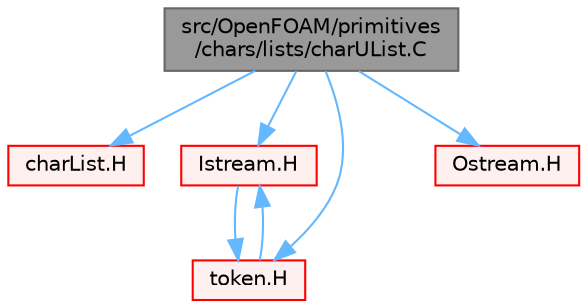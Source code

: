 digraph "src/OpenFOAM/primitives/chars/lists/charUList.C"
{
 // LATEX_PDF_SIZE
  bgcolor="transparent";
  edge [fontname=Helvetica,fontsize=10,labelfontname=Helvetica,labelfontsize=10];
  node [fontname=Helvetica,fontsize=10,shape=box,height=0.2,width=0.4];
  Node1 [id="Node000001",label="src/OpenFOAM/primitives\l/chars/lists/charUList.C",height=0.2,width=0.4,color="gray40", fillcolor="grey60", style="filled", fontcolor="black",tooltip=" "];
  Node1 -> Node2 [id="edge1_Node000001_Node000002",color="steelblue1",style="solid",tooltip=" "];
  Node2 [id="Node000002",label="charList.H",height=0.2,width=0.4,color="red", fillcolor="#FFF0F0", style="filled",URL="$charList_8H.html",tooltip=" "];
  Node1 -> Node101 [id="edge2_Node000001_Node000101",color="steelblue1",style="solid",tooltip=" "];
  Node101 [id="Node000101",label="Istream.H",height=0.2,width=0.4,color="red", fillcolor="#FFF0F0", style="filled",URL="$Istream_8H.html",tooltip=" "];
  Node101 -> Node102 [id="edge3_Node000101_Node000102",color="steelblue1",style="solid",tooltip=" "];
  Node102 [id="Node000102",label="token.H",height=0.2,width=0.4,color="red", fillcolor="#FFF0F0", style="filled",URL="$token_8H.html",tooltip=" "];
  Node102 -> Node101 [id="edge4_Node000102_Node000101",color="steelblue1",style="solid",tooltip=" "];
  Node1 -> Node38 [id="edge5_Node000001_Node000038",color="steelblue1",style="solid",tooltip=" "];
  Node38 [id="Node000038",label="Ostream.H",height=0.2,width=0.4,color="red", fillcolor="#FFF0F0", style="filled",URL="$Ostream_8H.html",tooltip=" "];
  Node1 -> Node102 [id="edge6_Node000001_Node000102",color="steelblue1",style="solid",tooltip=" "];
}
